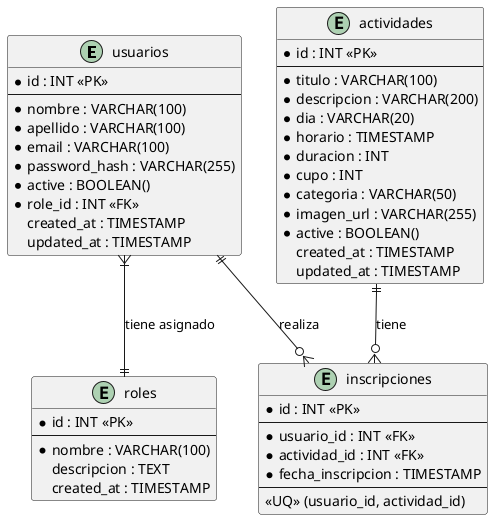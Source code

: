 @startuml

entity "usuarios" {
  * id : INT <<PK>>
  --
  * nombre : VARCHAR(100)
  * apellido : VARCHAR(100)
  * email : VARCHAR(100)
  * password_hash : VARCHAR(255)
  * active : BOOLEAN()
  * role_id : INT <<FK>>
  created_at : TIMESTAMP
  updated_at : TIMESTAMP
}

entity "roles" {
  * id : INT <<PK>>
  --
  * nombre : VARCHAR(100)
  descripcion : TEXT
  created_at : TIMESTAMP
}

entity "actividades" {
  * id : INT <<PK>>
  --
  * titulo : VARCHAR(100)
  * descripcion : VARCHAR(200)
  * dia : VARCHAR(20)
  * horario : TIMESTAMP
  * duracion : INT  
  * cupo : INT
  * categoria : VARCHAR(50)
  * imagen_url : VARCHAR(255)
    * active : BOOLEAN()
  created_at : TIMESTAMP
  updated_at : TIMESTAMP
}

entity "inscripciones" {
  * id : INT <<PK>>
  --
  * usuario_id : INT <<FK>>
  * actividad_id : INT <<FK>>
  * fecha_inscripcion : TIMESTAMP
  --
  <<UQ>> (usuario_id, actividad_id)
}

usuarios ||--o{ inscripciones : "realiza"
usuarios }|--|| roles : "tiene asignado"
actividades ||--o{ inscripciones : "tiene"

@enduml